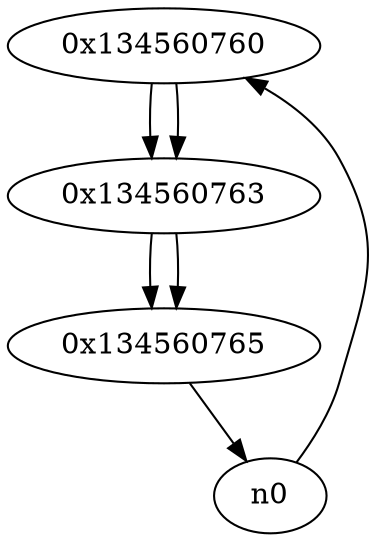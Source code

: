 digraph G{
/* nodes */
  n1 [label="0x134560760"]
  n2 [label="0x134560763"]
  n3 [label="0x134560765"]
/* edges */
n1 -> n2;
n0 -> n1;
n2 -> n3;
n1 -> n2;
n3 -> n0;
n2 -> n3;
}
